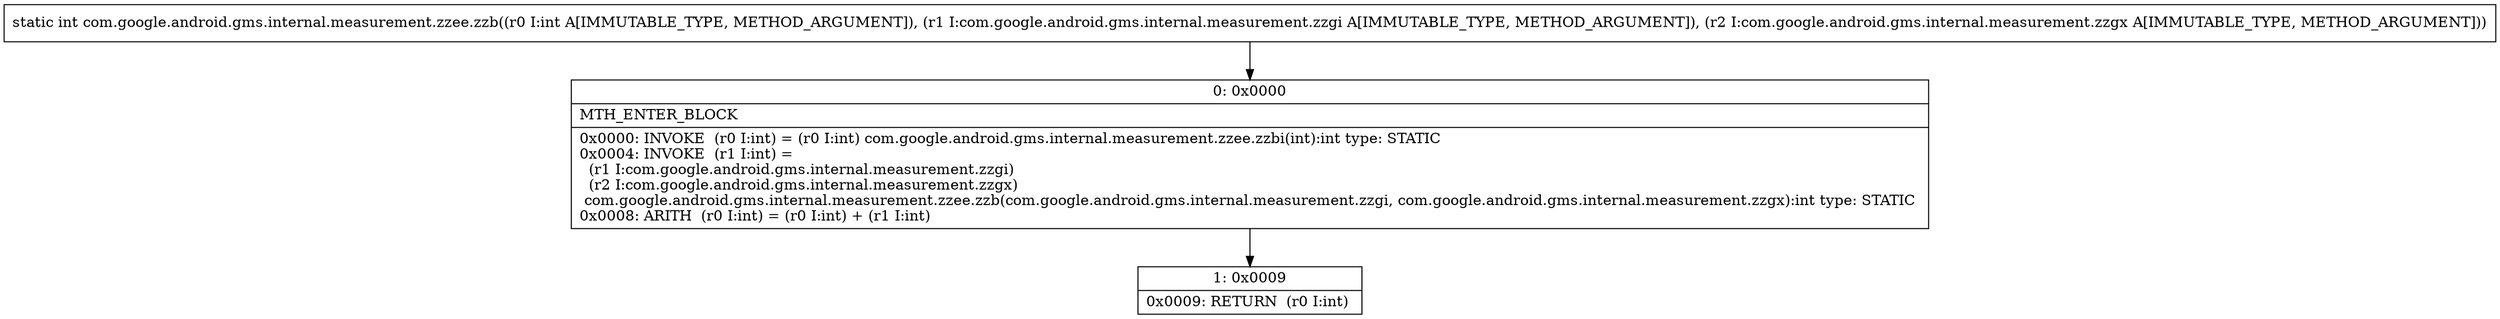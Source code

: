 digraph "CFG forcom.google.android.gms.internal.measurement.zzee.zzb(ILcom\/google\/android\/gms\/internal\/measurement\/zzgi;Lcom\/google\/android\/gms\/internal\/measurement\/zzgx;)I" {
Node_0 [shape=record,label="{0\:\ 0x0000|MTH_ENTER_BLOCK\l|0x0000: INVOKE  (r0 I:int) = (r0 I:int) com.google.android.gms.internal.measurement.zzee.zzbi(int):int type: STATIC \l0x0004: INVOKE  (r1 I:int) = \l  (r1 I:com.google.android.gms.internal.measurement.zzgi)\l  (r2 I:com.google.android.gms.internal.measurement.zzgx)\l com.google.android.gms.internal.measurement.zzee.zzb(com.google.android.gms.internal.measurement.zzgi, com.google.android.gms.internal.measurement.zzgx):int type: STATIC \l0x0008: ARITH  (r0 I:int) = (r0 I:int) + (r1 I:int) \l}"];
Node_1 [shape=record,label="{1\:\ 0x0009|0x0009: RETURN  (r0 I:int) \l}"];
MethodNode[shape=record,label="{static int com.google.android.gms.internal.measurement.zzee.zzb((r0 I:int A[IMMUTABLE_TYPE, METHOD_ARGUMENT]), (r1 I:com.google.android.gms.internal.measurement.zzgi A[IMMUTABLE_TYPE, METHOD_ARGUMENT]), (r2 I:com.google.android.gms.internal.measurement.zzgx A[IMMUTABLE_TYPE, METHOD_ARGUMENT])) }"];
MethodNode -> Node_0;
Node_0 -> Node_1;
}

